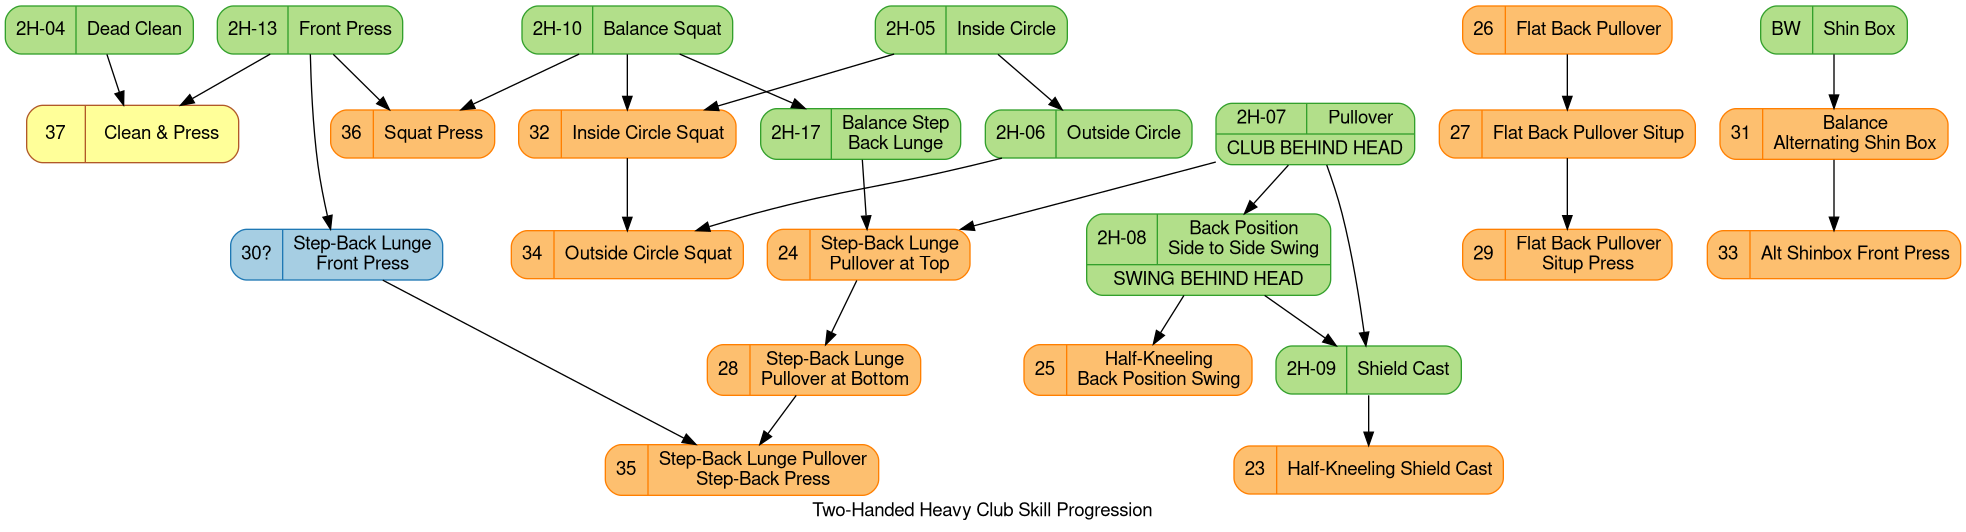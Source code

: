 @startuml
digraph HC2H {
  // Two-Handed Heavy Club Skill Progression Diagram © 2023
  // by dznz using knowledge from Mark Wildman is licensed
  // under CC BY-NC-SA 4.0 
  // http://creativecommons.org/licenses/by-nc-sa/4.0/
  label="Two-Handed Heavy Club Skill Progression"
  fontname="Helvetica,Arial,sans-serif"
  node [colorscheme="paired12"]
  node [fontname="Helvetica,Arial,sans-serif"]
  node [shape=record,style="rounded,filled"]
  edge [fontname="Helvetica,Arial,sans-serif"]
  node [color=2, fillcolor=1];

  subgraph "primary" {
    node [color=12, fillcolor=11]
    ' node [fontname="Helvetica Bold,Arial Bold,sans-serif",fontsize=16]
    node [margin=0.2]
    mov_cap;
  }
  subgraph "secondary" {
    node [color=8, fillcolor=7]
    mov_kneelsc; mov_sblungepull; mov_fbpull; mov_kneelbackswing; mov_fbpullsit; mov_sblungepullbot; mov_incirclesquat; mov_outcirclesquat; mov_fbpullsitpress; mov_altshinbox; mov_altshinboxfrpress; mov_sblungepullsbpress; mov_squatpress
  }

  subgraph "prereq" {
    node [color=4, fillcolor=3]
    pre_shinbox [label="{{BW|Shin Box}}"]
    ext_2h_deadclean          [label="{{2H-04|Dead Clean}}"                                          URL="https://www.youtube.com/watch?v=69RGME9RTcY&list=PLk4oYPJ7TXKiueHS7UMPv-DxNMK6UELds&index=4"]
    ext_2h_incircle       [label="{{2H-05|Inside Circle}}"                                       URL="https://www.youtube.com/watch?v=Mh6iWcLbE3k&list=PLk4oYPJ7TXKiueHS7UMPv-DxNMK6UELds&index=5"];
    ext_2h_sc                 [label="{{2H-09|Shield Cast}}"                                         URL="https://www.youtube.com/watch?v=W-iHvrjn72k&list=PLk4oYPJ7TXKiueHS7UMPv-DxNMK6UELds&index=9"];
    ext_2h_backposside2side  [label="{{2H-08|Back Position\nSide to Side Swing}|SWING BEHIND HEAD}" URL="https://www.youtube.com/watch?v=GKwGiB2UwyM&list=PLk4oYPJ7TXKiueHS7UMPv-DxNMK6UELds&index=8"]
    ext_2h_frontpress         [label="{{2H-13|Front Press}}"                                         URL="https://www.youtube.com/watch?v=HBRWtm3tTp4&list=PLk4oYPJ7TXKiueHS7UMPv-DxNMK6UELds&index=15"]
    ext_2h_outcircle      [label="{{2H-06|Outside Circle}}"                                      URL="https://www.youtube.com/watch?v=QzMzCal-MYM&list=PLk4oYPJ7TXKiueHS7UMPv-DxNMK6UELds&index=6"];
    ext_2h_pullover           [label="{{2H-07|Pullover}|CLUB BEHIND HEAD}"                           URL="https://www.youtube.com/watch?v=jpIn1Sumg78&list=PLk4oYPJ7TXKiueHS7UMPv-DxNMK6UELds&index=7"]
    ext_2h_squat              [label="{{2H-10|Balance Squat}}"                                       URL="https://www.youtube.com/watch?v=LSXticZ67Pw&list=PLk4oYPJ7TXKiueHS7UMPv-DxNMK6UELds&index=11"]
    ext_2h_stepbacklunge      [label="{{2H-17|Balance Step\nBack Lunge}}"                            URL="https://www.youtube.com/watch?v=dNrYT5iU7BQ&list=PLk4oYPJ7TXKiueHS7UMPv-DxNMK6UELds&index=26"]
  }

  subgraph "extra" {
    node [color=6, fillcolor=5]
    
  }

  subgraph "aux" {
    node [color=10, fillcolor=9];
    
  }

  // Heavy Club Sequence
  
  mov_kneelsc            [label="{{23|Half-Kneeling Shield Cast}}"                           URL="https://www.youtube.com/watch?v=yHIEZN0Nl_U&list=PLk4oYPJ7TXKiueHS7UMPv-DxNMK6UELds&index=42"];
  mov_sblungepull        [label="{{24|Step-Back Lunge\nPullover at Top}}"                    URL="https://www.youtube.com/watch?v=yHIEZN0Nl_U&list=PLk4oYPJ7TXKiueHS7UMPv-DxNMK6UELds&index=44"];
  mov_kneelbackswing     [label="{{25|Half-Kneeling\nBack Position Swing}}"                  URL="https://www.youtube.com/watch?v=XH_HFWZQt4c"]
  mov_fbpull             [label="{{26|Flat Back Pullover}}"                                  URL="https://www.youtube.com/watch?v=yHIEZN0Nl_U&list=PLk4oYPJ7TXKiueHS7UMPv-DxNMK6UELds&index=45"];
  mov_fbpullsit          [label="{{27|Flat Back Pullover Situp}}"                            URL="https://www.youtube.com/watch?v=Ii2WZgl5mHA"]
  mov_sblungepullbot     [label="{{28|Step-Back Lunge\nPullover at Bottom}}"                 URL="https://www.youtube.com/watch?v=UpY9zHuTZds"]
  mov_fbpullsitpress     [label="{{29|Flat Back Pullover\nSitup Press}}"                     URL="https://www.youtube.com/watch?v=8VL8tvinc28"]
  // Missing 30, could be step-back front press
  mov_sbfrontpress       [label="{{30?|Step-Back Lunge\nFront Press}}"]
  mov_altshinbox         [label="{{31|Balance\nAlternating Shin Box}}"                       URL="https://www.youtube.com/watch?v=jogIwgDj0KM"]
  mov_incirclesquat      [label="{{32|Inside Circle Squat}}"                                 URL="https://www.youtube.com/watch?v=icFHo5ufhUc"]
  mov_altshinboxfrpress  [label="{{33|Alt Shinbox Front Press}}"                             URL="https://www.youtube.com/watch?v=D2AJzIVufeY&list=PLk4oYPJ7TXKiueHS7UMPv-DxNMK6UELds&index=47"];
  mov_outcirclesquat     [label="{{34|Outside Circle Squat}}"                                URL="https://www.youtube.com/watch?v=z916C16iK54&list=PLk4oYPJ7TXKiueHS7UMPv-DxNMK6UELds&index=49"]
  mov_sblungepullsbpress [label="{{35|Step-Back Lunge Pullover\nStep-Back Press}}"           URL="https://www.youtube.com/watch?v=1cXPBXfKNhU"]
  mov_squatpress         [label="{{36|Squat Press}}"                                         URL="https://www.youtube.com/watch?v=6p1niExqXSA"]
  mov_cap                [label="{{37|Clean & Press}}"                                       URL="https://www.youtube.com/watch?v=6kpEYglMJ1c"]

  // Prerequisite skills
  pre_shinbox -> mov_altshinbox;
  ext_2h_backposside2side -> ext_2h_sc;
  ext_2h_deadclean -> mov_cap;
  ext_2h_sc:s -> mov_kneelsc;
  ext_2h_backposside2side -> mov_kneelbackswing;
  ext_2h_incircle -> ext_2h_outcircle;
  ext_2h_incircle -> mov_incirclesquat;
  ext_2h_outcircle -> mov_outcirclesquat;
  ext_2h_pullover -> ext_2h_backposside2side;
  ext_2h_pullover -> ext_2h_sc;
  ext_2h_pullover -> mov_sblungepull;
  ext_2h_squat -> ext_2h_stepbacklunge;
  ext_2h_squat -> mov_incirclesquat;
  ext_2h_squat -> mov_squatpress;
  ext_2h_frontpress -> mov_cap;
  ext_2h_frontpress -> mov_squatpress;
  ext_2h_frontpress -> mov_sbfrontpress;
  ext_2h_stepbacklunge -> mov_sblungepull;

  mov_fbpull -> mov_fbpullsit;
  mov_sblungepull -> mov_sblungepullbot;
  mov_fbpullsit -> mov_fbpullsitpress;
  mov_altshinbox -> mov_altshinboxfrpress;
  mov_incirclesquat -> mov_outcirclesquat;
  mov_sblungepullbot -> mov_sblungepullsbpress;
  mov_sbfrontpress -> mov_sblungepullsbpress;
}
@enduml
